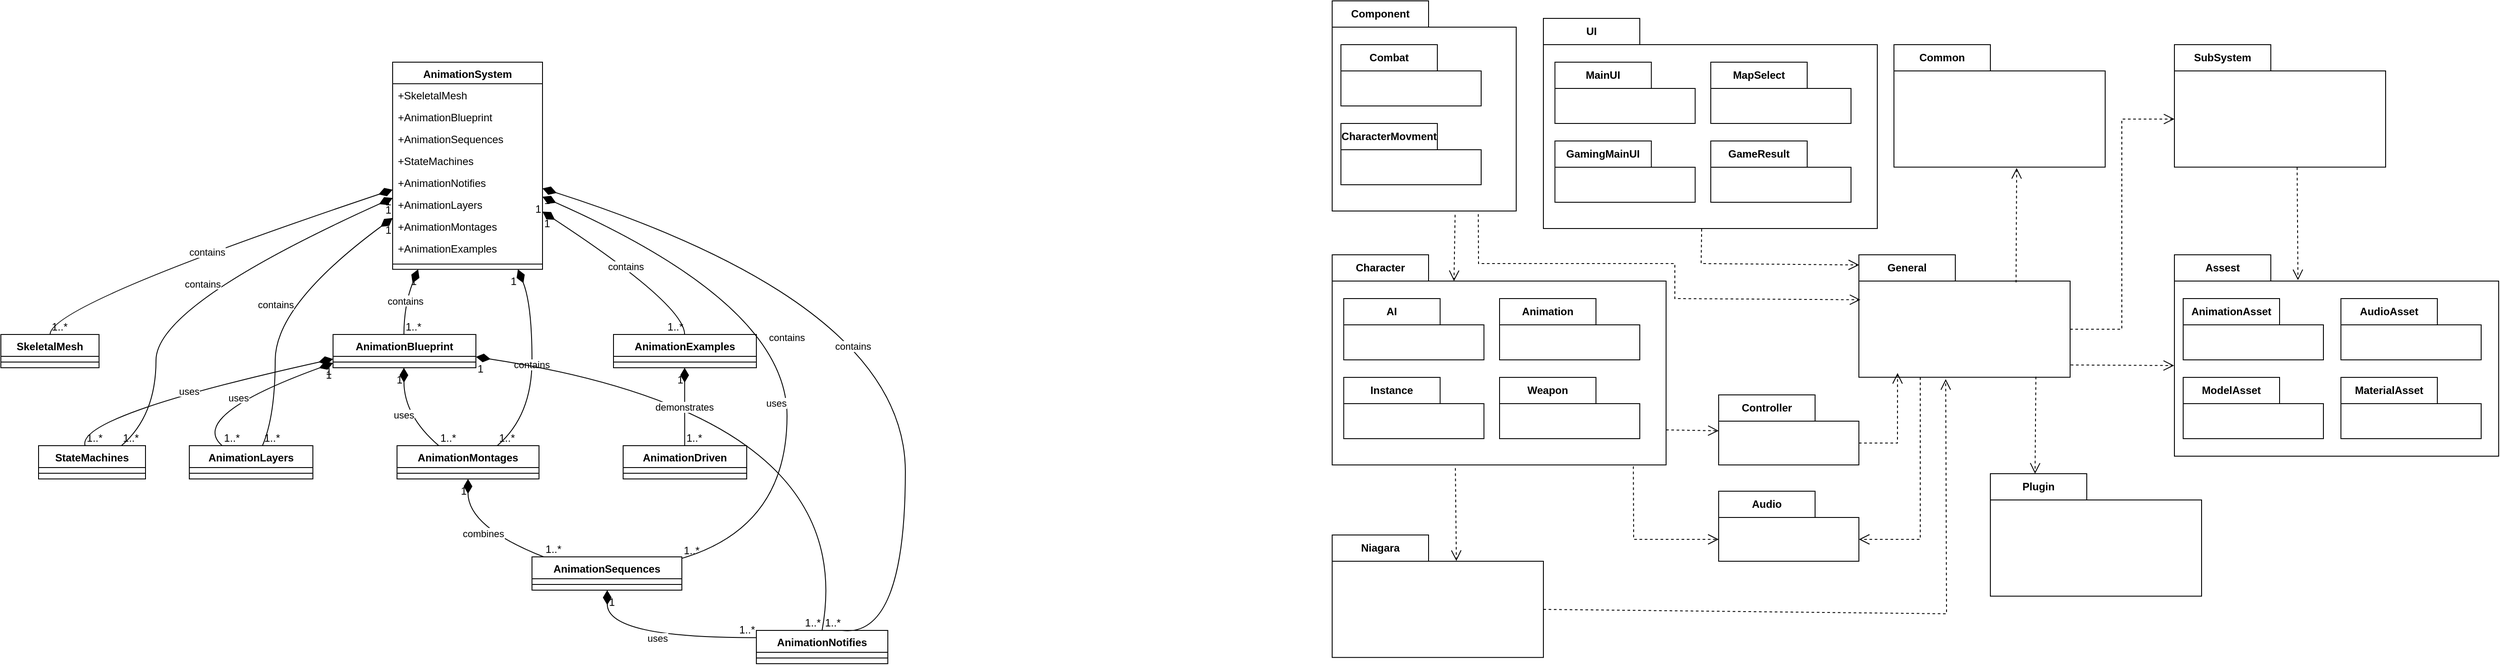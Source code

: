 <mxfile version="22.1.20" type="github">
  <diagram id="C5RBs43oDa-KdzZeNtuy" name="Page-1">
    <mxGraphModel dx="2391" dy="1103" grid="1" gridSize="10" guides="1" tooltips="1" connect="1" arrows="1" fold="1" page="1" pageScale="1" pageWidth="827" pageHeight="1169" math="0" shadow="0">
      <root>
        <mxCell id="WIyWlLk6GJQsqaUBKTNV-0" />
        <mxCell id="WIyWlLk6GJQsqaUBKTNV-1" parent="WIyWlLk6GJQsqaUBKTNV-0" />
        <mxCell id="pIJCKVKDnA2mxdf652Jw-0" value="AnimationSystem" style="swimlane;fontStyle=1;align=center;verticalAlign=top;childLayout=stackLayout;horizontal=1;startSize=24.632;horizontalStack=0;resizeParent=1;resizeParentMax=0;resizeLast=0;collapsible=0;marginBottom=0;" vertex="1" parent="WIyWlLk6GJQsqaUBKTNV-1">
          <mxGeometry x="567" y="520" width="171" height="236.632" as="geometry" />
        </mxCell>
        <mxCell id="pIJCKVKDnA2mxdf652Jw-1" value="+SkeletalMesh" style="text;strokeColor=none;fillColor=none;align=left;verticalAlign=top;spacingLeft=4;spacingRight=4;overflow=hidden;rotatable=0;points=[[0,0.5],[1,0.5]];portConstraint=eastwest;" vertex="1" parent="pIJCKVKDnA2mxdf652Jw-0">
          <mxGeometry y="24.632" width="171" height="25" as="geometry" />
        </mxCell>
        <mxCell id="pIJCKVKDnA2mxdf652Jw-2" value="+AnimationBlueprint" style="text;strokeColor=none;fillColor=none;align=left;verticalAlign=top;spacingLeft=4;spacingRight=4;overflow=hidden;rotatable=0;points=[[0,0.5],[1,0.5]];portConstraint=eastwest;" vertex="1" parent="pIJCKVKDnA2mxdf652Jw-0">
          <mxGeometry y="49.632" width="171" height="25" as="geometry" />
        </mxCell>
        <mxCell id="pIJCKVKDnA2mxdf652Jw-3" value="+AnimationSequences" style="text;strokeColor=none;fillColor=none;align=left;verticalAlign=top;spacingLeft=4;spacingRight=4;overflow=hidden;rotatable=0;points=[[0,0.5],[1,0.5]];portConstraint=eastwest;" vertex="1" parent="pIJCKVKDnA2mxdf652Jw-0">
          <mxGeometry y="74.632" width="171" height="25" as="geometry" />
        </mxCell>
        <mxCell id="pIJCKVKDnA2mxdf652Jw-4" value="+StateMachines" style="text;strokeColor=none;fillColor=none;align=left;verticalAlign=top;spacingLeft=4;spacingRight=4;overflow=hidden;rotatable=0;points=[[0,0.5],[1,0.5]];portConstraint=eastwest;" vertex="1" parent="pIJCKVKDnA2mxdf652Jw-0">
          <mxGeometry y="99.632" width="171" height="25" as="geometry" />
        </mxCell>
        <mxCell id="pIJCKVKDnA2mxdf652Jw-5" value="+AnimationNotifies" style="text;strokeColor=none;fillColor=none;align=left;verticalAlign=top;spacingLeft=4;spacingRight=4;overflow=hidden;rotatable=0;points=[[0,0.5],[1,0.5]];portConstraint=eastwest;" vertex="1" parent="pIJCKVKDnA2mxdf652Jw-0">
          <mxGeometry y="124.632" width="171" height="25" as="geometry" />
        </mxCell>
        <mxCell id="pIJCKVKDnA2mxdf652Jw-6" value="+AnimationLayers" style="text;strokeColor=none;fillColor=none;align=left;verticalAlign=top;spacingLeft=4;spacingRight=4;overflow=hidden;rotatable=0;points=[[0,0.5],[1,0.5]];portConstraint=eastwest;" vertex="1" parent="pIJCKVKDnA2mxdf652Jw-0">
          <mxGeometry y="149.632" width="171" height="25" as="geometry" />
        </mxCell>
        <mxCell id="pIJCKVKDnA2mxdf652Jw-7" value="+AnimationMontages" style="text;strokeColor=none;fillColor=none;align=left;verticalAlign=top;spacingLeft=4;spacingRight=4;overflow=hidden;rotatable=0;points=[[0,0.5],[1,0.5]];portConstraint=eastwest;" vertex="1" parent="pIJCKVKDnA2mxdf652Jw-0">
          <mxGeometry y="174.632" width="171" height="25" as="geometry" />
        </mxCell>
        <mxCell id="pIJCKVKDnA2mxdf652Jw-8" value="+AnimationExamples" style="text;strokeColor=none;fillColor=none;align=left;verticalAlign=top;spacingLeft=4;spacingRight=4;overflow=hidden;rotatable=0;points=[[0,0.5],[1,0.5]];portConstraint=eastwest;" vertex="1" parent="pIJCKVKDnA2mxdf652Jw-0">
          <mxGeometry y="199.632" width="171" height="25" as="geometry" />
        </mxCell>
        <mxCell id="pIJCKVKDnA2mxdf652Jw-9" style="line;strokeWidth=1;fillColor=none;align=left;verticalAlign=middle;spacingTop=-1;spacingLeft=3;spacingRight=3;rotatable=0;labelPosition=right;points=[];portConstraint=eastwest;strokeColor=inherit;" vertex="1" parent="pIJCKVKDnA2mxdf652Jw-0">
          <mxGeometry y="224.632" width="171" height="12" as="geometry" />
        </mxCell>
        <mxCell id="pIJCKVKDnA2mxdf652Jw-10" value="SkeletalMesh" style="swimlane;fontStyle=1;align=center;verticalAlign=top;childLayout=stackLayout;horizontal=1;startSize=25;horizontalStack=0;resizeParent=1;resizeParentMax=0;resizeLast=0;collapsible=0;marginBottom=0;" vertex="1" parent="WIyWlLk6GJQsqaUBKTNV-1">
          <mxGeometry x="120" y="831" width="112" height="38" as="geometry" />
        </mxCell>
        <mxCell id="pIJCKVKDnA2mxdf652Jw-11" style="line;strokeWidth=1;fillColor=none;align=left;verticalAlign=middle;spacingTop=-1;spacingLeft=3;spacingRight=3;rotatable=0;labelPosition=right;points=[];portConstraint=eastwest;strokeColor=inherit;" vertex="1" parent="pIJCKVKDnA2mxdf652Jw-10">
          <mxGeometry y="25" width="112" height="13" as="geometry" />
        </mxCell>
        <mxCell id="pIJCKVKDnA2mxdf652Jw-12" value="AnimationBlueprint" style="swimlane;fontStyle=1;align=center;verticalAlign=top;childLayout=stackLayout;horizontal=1;startSize=25;horizontalStack=0;resizeParent=1;resizeParentMax=0;resizeLast=0;collapsible=0;marginBottom=0;" vertex="1" parent="WIyWlLk6GJQsqaUBKTNV-1">
          <mxGeometry x="499" y="831" width="163" height="38" as="geometry" />
        </mxCell>
        <mxCell id="pIJCKVKDnA2mxdf652Jw-13" style="line;strokeWidth=1;fillColor=none;align=left;verticalAlign=middle;spacingTop=-1;spacingLeft=3;spacingRight=3;rotatable=0;labelPosition=right;points=[];portConstraint=eastwest;strokeColor=inherit;" vertex="1" parent="pIJCKVKDnA2mxdf652Jw-12">
          <mxGeometry y="25" width="163" height="13" as="geometry" />
        </mxCell>
        <mxCell id="pIJCKVKDnA2mxdf652Jw-14" value="AnimationSequences" style="swimlane;fontStyle=1;align=center;verticalAlign=top;childLayout=stackLayout;horizontal=1;startSize=25;horizontalStack=0;resizeParent=1;resizeParentMax=0;resizeLast=0;collapsible=0;marginBottom=0;" vertex="1" parent="WIyWlLk6GJQsqaUBKTNV-1">
          <mxGeometry x="726" y="1085" width="171" height="38" as="geometry" />
        </mxCell>
        <mxCell id="pIJCKVKDnA2mxdf652Jw-15" style="line;strokeWidth=1;fillColor=none;align=left;verticalAlign=middle;spacingTop=-1;spacingLeft=3;spacingRight=3;rotatable=0;labelPosition=right;points=[];portConstraint=eastwest;strokeColor=inherit;" vertex="1" parent="pIJCKVKDnA2mxdf652Jw-14">
          <mxGeometry y="25" width="171" height="13" as="geometry" />
        </mxCell>
        <mxCell id="pIJCKVKDnA2mxdf652Jw-16" value="StateMachines" style="swimlane;fontStyle=1;align=center;verticalAlign=top;childLayout=stackLayout;horizontal=1;startSize=25;horizontalStack=0;resizeParent=1;resizeParentMax=0;resizeLast=0;collapsible=0;marginBottom=0;" vertex="1" parent="WIyWlLk6GJQsqaUBKTNV-1">
          <mxGeometry x="163" y="958" width="122" height="38" as="geometry" />
        </mxCell>
        <mxCell id="pIJCKVKDnA2mxdf652Jw-17" style="line;strokeWidth=1;fillColor=none;align=left;verticalAlign=middle;spacingTop=-1;spacingLeft=3;spacingRight=3;rotatable=0;labelPosition=right;points=[];portConstraint=eastwest;strokeColor=inherit;" vertex="1" parent="pIJCKVKDnA2mxdf652Jw-16">
          <mxGeometry y="25" width="122" height="13" as="geometry" />
        </mxCell>
        <mxCell id="pIJCKVKDnA2mxdf652Jw-18" value="AnimationNotifies" style="swimlane;fontStyle=1;align=center;verticalAlign=top;childLayout=stackLayout;horizontal=1;startSize=25;horizontalStack=0;resizeParent=1;resizeParentMax=0;resizeLast=0;collapsible=0;marginBottom=0;" vertex="1" parent="WIyWlLk6GJQsqaUBKTNV-1">
          <mxGeometry x="982" y="1169" width="150" height="38" as="geometry" />
        </mxCell>
        <mxCell id="pIJCKVKDnA2mxdf652Jw-19" style="line;strokeWidth=1;fillColor=none;align=left;verticalAlign=middle;spacingTop=-1;spacingLeft=3;spacingRight=3;rotatable=0;labelPosition=right;points=[];portConstraint=eastwest;strokeColor=inherit;" vertex="1" parent="pIJCKVKDnA2mxdf652Jw-18">
          <mxGeometry y="25" width="150" height="13" as="geometry" />
        </mxCell>
        <mxCell id="pIJCKVKDnA2mxdf652Jw-20" value="AnimationLayers" style="swimlane;fontStyle=1;align=center;verticalAlign=top;childLayout=stackLayout;horizontal=1;startSize=25;horizontalStack=0;resizeParent=1;resizeParentMax=0;resizeLast=0;collapsible=0;marginBottom=0;" vertex="1" parent="WIyWlLk6GJQsqaUBKTNV-1">
          <mxGeometry x="335" y="958" width="141" height="38" as="geometry" />
        </mxCell>
        <mxCell id="pIJCKVKDnA2mxdf652Jw-21" style="line;strokeWidth=1;fillColor=none;align=left;verticalAlign=middle;spacingTop=-1;spacingLeft=3;spacingRight=3;rotatable=0;labelPosition=right;points=[];portConstraint=eastwest;strokeColor=inherit;" vertex="1" parent="pIJCKVKDnA2mxdf652Jw-20">
          <mxGeometry y="25" width="141" height="13" as="geometry" />
        </mxCell>
        <mxCell id="pIJCKVKDnA2mxdf652Jw-22" value="AnimationMontages" style="swimlane;fontStyle=1;align=center;verticalAlign=top;childLayout=stackLayout;horizontal=1;startSize=25;horizontalStack=0;resizeParent=1;resizeParentMax=0;resizeLast=0;collapsible=0;marginBottom=0;" vertex="1" parent="WIyWlLk6GJQsqaUBKTNV-1">
          <mxGeometry x="572" y="958" width="162" height="38" as="geometry" />
        </mxCell>
        <mxCell id="pIJCKVKDnA2mxdf652Jw-23" style="line;strokeWidth=1;fillColor=none;align=left;verticalAlign=middle;spacingTop=-1;spacingLeft=3;spacingRight=3;rotatable=0;labelPosition=right;points=[];portConstraint=eastwest;strokeColor=inherit;" vertex="1" parent="pIJCKVKDnA2mxdf652Jw-22">
          <mxGeometry y="25" width="162" height="13" as="geometry" />
        </mxCell>
        <mxCell id="pIJCKVKDnA2mxdf652Jw-24" value="AnimationExamples" style="swimlane;fontStyle=1;align=center;verticalAlign=top;childLayout=stackLayout;horizontal=1;startSize=25;horizontalStack=0;resizeParent=1;resizeParentMax=0;resizeLast=0;collapsible=0;marginBottom=0;" vertex="1" parent="WIyWlLk6GJQsqaUBKTNV-1">
          <mxGeometry x="819" y="831" width="163" height="38" as="geometry" />
        </mxCell>
        <mxCell id="pIJCKVKDnA2mxdf652Jw-25" style="line;strokeWidth=1;fillColor=none;align=left;verticalAlign=middle;spacingTop=-1;spacingLeft=3;spacingRight=3;rotatable=0;labelPosition=right;points=[];portConstraint=eastwest;strokeColor=inherit;" vertex="1" parent="pIJCKVKDnA2mxdf652Jw-24">
          <mxGeometry y="25" width="163" height="13" as="geometry" />
        </mxCell>
        <mxCell id="pIJCKVKDnA2mxdf652Jw-26" value="AnimationDriven" style="swimlane;fontStyle=1;align=center;verticalAlign=top;childLayout=stackLayout;horizontal=1;startSize=25;horizontalStack=0;resizeParent=1;resizeParentMax=0;resizeLast=0;collapsible=0;marginBottom=0;" vertex="1" parent="WIyWlLk6GJQsqaUBKTNV-1">
          <mxGeometry x="830" y="958" width="141" height="38" as="geometry" />
        </mxCell>
        <mxCell id="pIJCKVKDnA2mxdf652Jw-27" style="line;strokeWidth=1;fillColor=none;align=left;verticalAlign=middle;spacingTop=-1;spacingLeft=3;spacingRight=3;rotatable=0;labelPosition=right;points=[];portConstraint=eastwest;strokeColor=inherit;" vertex="1" parent="pIJCKVKDnA2mxdf652Jw-26">
          <mxGeometry y="25" width="141" height="13" as="geometry" />
        </mxCell>
        <mxCell id="pIJCKVKDnA2mxdf652Jw-28" value="contains" style="curved=1;startArrow=diamondThin;startSize=14;startFill=1;endArrow=none;exitX=0.002;exitY=0.615;entryX=0.501;entryY=0;rounded=0;" edge="1" parent="WIyWlLk6GJQsqaUBKTNV-1" source="pIJCKVKDnA2mxdf652Jw-0" target="pIJCKVKDnA2mxdf652Jw-10">
          <mxGeometry relative="1" as="geometry">
            <Array as="points">
              <mxPoint x="176" y="797" />
            </Array>
          </mxGeometry>
        </mxCell>
        <mxCell id="pIJCKVKDnA2mxdf652Jw-29" value="1" style="edgeLabel;resizable=0;labelBackgroundColor=none;fontSize=12;align=right;verticalAlign=top;" vertex="1" parent="pIJCKVKDnA2mxdf652Jw-28">
          <mxGeometry x="-1" relative="1" as="geometry" />
        </mxCell>
        <mxCell id="pIJCKVKDnA2mxdf652Jw-30" value="1..*" style="edgeLabel;resizable=0;labelBackgroundColor=none;fontSize=12;align=left;verticalAlign=bottom;" vertex="1" parent="pIJCKVKDnA2mxdf652Jw-28">
          <mxGeometry x="1" relative="1" as="geometry" />
        </mxCell>
        <mxCell id="pIJCKVKDnA2mxdf652Jw-31" value="contains" style="curved=1;startArrow=diamondThin;startSize=14;startFill=1;endArrow=none;exitX=0.17;exitY=1;entryX=0.496;entryY=0;rounded=0;" edge="1" parent="WIyWlLk6GJQsqaUBKTNV-1" source="pIJCKVKDnA2mxdf652Jw-0" target="pIJCKVKDnA2mxdf652Jw-12">
          <mxGeometry relative="1" as="geometry">
            <Array as="points">
              <mxPoint x="580" y="797" />
            </Array>
          </mxGeometry>
        </mxCell>
        <mxCell id="pIJCKVKDnA2mxdf652Jw-32" value="1" style="edgeLabel;resizable=0;labelBackgroundColor=none;fontSize=12;align=right;verticalAlign=top;" vertex="1" parent="pIJCKVKDnA2mxdf652Jw-31">
          <mxGeometry x="-1" relative="1" as="geometry" />
        </mxCell>
        <mxCell id="pIJCKVKDnA2mxdf652Jw-33" value="1..*" style="edgeLabel;resizable=0;labelBackgroundColor=none;fontSize=12;align=left;verticalAlign=bottom;" vertex="1" parent="pIJCKVKDnA2mxdf652Jw-31">
          <mxGeometry x="1" relative="1" as="geometry" />
        </mxCell>
        <mxCell id="pIJCKVKDnA2mxdf652Jw-34" value="contains" style="curved=1;startArrow=diamondThin;startSize=14;startFill=1;endArrow=none;exitX=1.004;exitY=0.651;entryX=1.004;entryY=0.041;rounded=0;" edge="1" parent="WIyWlLk6GJQsqaUBKTNV-1" source="pIJCKVKDnA2mxdf652Jw-0" target="pIJCKVKDnA2mxdf652Jw-14">
          <mxGeometry relative="1" as="geometry">
            <Array as="points">
              <mxPoint x="1017" y="797" />
              <mxPoint x="1017" y="1051" />
            </Array>
          </mxGeometry>
        </mxCell>
        <mxCell id="pIJCKVKDnA2mxdf652Jw-35" value="1" style="edgeLabel;resizable=0;labelBackgroundColor=none;fontSize=12;align=right;verticalAlign=top;" vertex="1" parent="pIJCKVKDnA2mxdf652Jw-34">
          <mxGeometry x="-1" relative="1" as="geometry" />
        </mxCell>
        <mxCell id="pIJCKVKDnA2mxdf652Jw-36" value="1..*" style="edgeLabel;resizable=0;labelBackgroundColor=none;fontSize=12;align=left;verticalAlign=bottom;" vertex="1" parent="pIJCKVKDnA2mxdf652Jw-34">
          <mxGeometry x="1" relative="1" as="geometry" />
        </mxCell>
        <mxCell id="pIJCKVKDnA2mxdf652Jw-37" value="contains" style="curved=1;startArrow=diamondThin;startSize=14;startFill=1;endArrow=none;exitX=0.002;exitY=0.655;entryX=0.775;entryY=0;rounded=0;" edge="1" parent="WIyWlLk6GJQsqaUBKTNV-1" source="pIJCKVKDnA2mxdf652Jw-0" target="pIJCKVKDnA2mxdf652Jw-16">
          <mxGeometry relative="1" as="geometry">
            <Array as="points">
              <mxPoint x="297" y="797" />
              <mxPoint x="297" y="924" />
            </Array>
          </mxGeometry>
        </mxCell>
        <mxCell id="pIJCKVKDnA2mxdf652Jw-38" value="1" style="edgeLabel;resizable=0;labelBackgroundColor=none;fontSize=12;align=right;verticalAlign=top;" vertex="1" parent="pIJCKVKDnA2mxdf652Jw-37">
          <mxGeometry x="-1" relative="1" as="geometry" />
        </mxCell>
        <mxCell id="pIJCKVKDnA2mxdf652Jw-39" value="1..*" style="edgeLabel;resizable=0;labelBackgroundColor=none;fontSize=12;align=left;verticalAlign=bottom;" vertex="1" parent="pIJCKVKDnA2mxdf652Jw-37">
          <mxGeometry x="1" relative="1" as="geometry" />
        </mxCell>
        <mxCell id="pIJCKVKDnA2mxdf652Jw-40" value="contains" style="curved=1;startArrow=diamondThin;startSize=14;startFill=1;endArrow=none;exitX=1.004;exitY=0.61;entryX=0.652;entryY=0;rounded=0;" edge="1" parent="WIyWlLk6GJQsqaUBKTNV-1" source="pIJCKVKDnA2mxdf652Jw-0" target="pIJCKVKDnA2mxdf652Jw-18">
          <mxGeometry x="-0.117" y="-63" relative="1" as="geometry">
            <Array as="points">
              <mxPoint x="1152" y="797" />
              <mxPoint x="1152" y="1178" />
            </Array>
            <mxPoint as="offset" />
          </mxGeometry>
        </mxCell>
        <mxCell id="pIJCKVKDnA2mxdf652Jw-41" value="1" style="edgeLabel;resizable=0;labelBackgroundColor=none;fontSize=12;align=left;verticalAlign=top;" vertex="1" parent="pIJCKVKDnA2mxdf652Jw-40">
          <mxGeometry x="-1" relative="1" as="geometry" />
        </mxCell>
        <mxCell id="pIJCKVKDnA2mxdf652Jw-42" value="1..*" style="edgeLabel;resizable=0;labelBackgroundColor=none;fontSize=12;align=right;verticalAlign=bottom;" vertex="1" parent="pIJCKVKDnA2mxdf652Jw-40">
          <mxGeometry x="1" relative="1" as="geometry" />
        </mxCell>
        <mxCell id="pIJCKVKDnA2mxdf652Jw-43" value="contains" style="curved=1;startArrow=diamondThin;startSize=14;startFill=1;endArrow=none;exitX=0.002;exitY=0.751;entryX=0.592;entryY=0;rounded=0;" edge="1" parent="WIyWlLk6GJQsqaUBKTNV-1" source="pIJCKVKDnA2mxdf652Jw-0" target="pIJCKVKDnA2mxdf652Jw-20">
          <mxGeometry relative="1" as="geometry">
            <Array as="points">
              <mxPoint x="433" y="797" />
              <mxPoint x="433" y="924" />
            </Array>
          </mxGeometry>
        </mxCell>
        <mxCell id="pIJCKVKDnA2mxdf652Jw-44" value="1" style="edgeLabel;resizable=0;labelBackgroundColor=none;fontSize=12;align=right;verticalAlign=top;" vertex="1" parent="pIJCKVKDnA2mxdf652Jw-43">
          <mxGeometry x="-1" relative="1" as="geometry" />
        </mxCell>
        <mxCell id="pIJCKVKDnA2mxdf652Jw-45" value="1..*" style="edgeLabel;resizable=0;labelBackgroundColor=none;fontSize=12;align=left;verticalAlign=bottom;" vertex="1" parent="pIJCKVKDnA2mxdf652Jw-43">
          <mxGeometry x="1" relative="1" as="geometry" />
        </mxCell>
        <mxCell id="pIJCKVKDnA2mxdf652Jw-46" value="contains" style="curved=1;startArrow=diamondThin;startSize=14;startFill=1;endArrow=none;exitX=0.836;exitY=1;entryX=0.706;entryY=0;rounded=0;" edge="1" parent="WIyWlLk6GJQsqaUBKTNV-1" source="pIJCKVKDnA2mxdf652Jw-0" target="pIJCKVKDnA2mxdf652Jw-22">
          <mxGeometry relative="1" as="geometry">
            <Array as="points">
              <mxPoint x="726" y="797" />
              <mxPoint x="726" y="924" />
            </Array>
          </mxGeometry>
        </mxCell>
        <mxCell id="pIJCKVKDnA2mxdf652Jw-47" value="1" style="edgeLabel;resizable=0;labelBackgroundColor=none;fontSize=12;align=right;verticalAlign=top;" vertex="1" parent="pIJCKVKDnA2mxdf652Jw-46">
          <mxGeometry x="-1" relative="1" as="geometry" />
        </mxCell>
        <mxCell id="pIJCKVKDnA2mxdf652Jw-48" value="1..*" style="edgeLabel;resizable=0;labelBackgroundColor=none;fontSize=12;align=left;verticalAlign=bottom;" vertex="1" parent="pIJCKVKDnA2mxdf652Jw-46">
          <mxGeometry x="1" relative="1" as="geometry" />
        </mxCell>
        <mxCell id="pIJCKVKDnA2mxdf652Jw-49" value="contains" style="curved=1;startArrow=diamondThin;startSize=14;startFill=1;endArrow=none;exitX=1.004;exitY=0.723;entryX=0.498;entryY=0;rounded=0;" edge="1" parent="WIyWlLk6GJQsqaUBKTNV-1" source="pIJCKVKDnA2mxdf652Jw-0" target="pIJCKVKDnA2mxdf652Jw-24">
          <mxGeometry relative="1" as="geometry">
            <Array as="points">
              <mxPoint x="900" y="797" />
            </Array>
          </mxGeometry>
        </mxCell>
        <mxCell id="pIJCKVKDnA2mxdf652Jw-50" value="1" style="edgeLabel;resizable=0;labelBackgroundColor=none;fontSize=12;align=left;verticalAlign=top;" vertex="1" parent="pIJCKVKDnA2mxdf652Jw-49">
          <mxGeometry x="-1" relative="1" as="geometry" />
        </mxCell>
        <mxCell id="pIJCKVKDnA2mxdf652Jw-51" value="1..*" style="edgeLabel;resizable=0;labelBackgroundColor=none;fontSize=12;align=right;verticalAlign=bottom;" vertex="1" parent="pIJCKVKDnA2mxdf652Jw-49">
          <mxGeometry x="1" relative="1" as="geometry" />
        </mxCell>
        <mxCell id="pIJCKVKDnA2mxdf652Jw-52" value="uses" style="curved=1;startArrow=diamondThin;startSize=14;startFill=1;endArrow=none;exitX=-0.003;exitY=0.738;entryX=0.435;entryY=0;rounded=0;" edge="1" parent="WIyWlLk6GJQsqaUBKTNV-1" source="pIJCKVKDnA2mxdf652Jw-12" target="pIJCKVKDnA2mxdf652Jw-16">
          <mxGeometry relative="1" as="geometry">
            <Array as="points">
              <mxPoint x="206" y="924" />
            </Array>
          </mxGeometry>
        </mxCell>
        <mxCell id="pIJCKVKDnA2mxdf652Jw-53" value="1" style="edgeLabel;resizable=0;labelBackgroundColor=none;fontSize=12;align=right;verticalAlign=top;" vertex="1" parent="pIJCKVKDnA2mxdf652Jw-52">
          <mxGeometry x="-1" relative="1" as="geometry" />
        </mxCell>
        <mxCell id="pIJCKVKDnA2mxdf652Jw-54" value="1..*" style="edgeLabel;resizable=0;labelBackgroundColor=none;fontSize=12;align=left;verticalAlign=bottom;" vertex="1" parent="pIJCKVKDnA2mxdf652Jw-52">
          <mxGeometry x="1" relative="1" as="geometry" />
        </mxCell>
        <mxCell id="pIJCKVKDnA2mxdf652Jw-55" value="uses" style="curved=1;startArrow=diamondThin;startSize=14;startFill=1;endArrow=none;exitX=-0.003;exitY=0.86;entryX=0.266;entryY=0;rounded=0;" edge="1" parent="WIyWlLk6GJQsqaUBKTNV-1" source="pIJCKVKDnA2mxdf652Jw-12" target="pIJCKVKDnA2mxdf652Jw-20">
          <mxGeometry relative="1" as="geometry">
            <Array as="points">
              <mxPoint x="333" y="924" />
            </Array>
          </mxGeometry>
        </mxCell>
        <mxCell id="pIJCKVKDnA2mxdf652Jw-56" value="1" style="edgeLabel;resizable=0;labelBackgroundColor=none;fontSize=12;align=right;verticalAlign=top;" vertex="1" parent="pIJCKVKDnA2mxdf652Jw-55">
          <mxGeometry x="-1" relative="1" as="geometry" />
        </mxCell>
        <mxCell id="pIJCKVKDnA2mxdf652Jw-57" value="1..*" style="edgeLabel;resizable=0;labelBackgroundColor=none;fontSize=12;align=left;verticalAlign=bottom;" vertex="1" parent="pIJCKVKDnA2mxdf652Jw-55">
          <mxGeometry x="1" relative="1" as="geometry" />
        </mxCell>
        <mxCell id="pIJCKVKDnA2mxdf652Jw-58" value="uses" style="curved=1;startArrow=diamondThin;startSize=14;startFill=1;endArrow=none;exitX=0.496;exitY=1;entryX=0.294;entryY=0;rounded=0;" edge="1" parent="WIyWlLk6GJQsqaUBKTNV-1" source="pIJCKVKDnA2mxdf652Jw-12" target="pIJCKVKDnA2mxdf652Jw-22">
          <mxGeometry relative="1" as="geometry">
            <Array as="points">
              <mxPoint x="580" y="924" />
            </Array>
          </mxGeometry>
        </mxCell>
        <mxCell id="pIJCKVKDnA2mxdf652Jw-59" value="1" style="edgeLabel;resizable=0;labelBackgroundColor=none;fontSize=12;align=right;verticalAlign=top;" vertex="1" parent="pIJCKVKDnA2mxdf652Jw-58">
          <mxGeometry x="-1" relative="1" as="geometry" />
        </mxCell>
        <mxCell id="pIJCKVKDnA2mxdf652Jw-60" value="1..*" style="edgeLabel;resizable=0;labelBackgroundColor=none;fontSize=12;align=left;verticalAlign=bottom;" vertex="1" parent="pIJCKVKDnA2mxdf652Jw-58">
          <mxGeometry x="1" relative="1" as="geometry" />
        </mxCell>
        <mxCell id="pIJCKVKDnA2mxdf652Jw-61" value="uses" style="curved=1;startArrow=diamondThin;startSize=14;startFill=1;endArrow=none;exitX=0.994;exitY=0.67;entryX=0.5;entryY=0;rounded=0;" edge="1" parent="WIyWlLk6GJQsqaUBKTNV-1" source="pIJCKVKDnA2mxdf652Jw-12" target="pIJCKVKDnA2mxdf652Jw-18">
          <mxGeometry relative="1" as="geometry">
            <Array as="points">
              <mxPoint x="1102" y="924" />
            </Array>
          </mxGeometry>
        </mxCell>
        <mxCell id="pIJCKVKDnA2mxdf652Jw-62" value="1" style="edgeLabel;resizable=0;labelBackgroundColor=none;fontSize=12;align=left;verticalAlign=top;" vertex="1" parent="pIJCKVKDnA2mxdf652Jw-61">
          <mxGeometry x="-1" relative="1" as="geometry" />
        </mxCell>
        <mxCell id="pIJCKVKDnA2mxdf652Jw-63" value="1..*" style="edgeLabel;resizable=0;labelBackgroundColor=none;fontSize=12;align=right;verticalAlign=bottom;" vertex="1" parent="pIJCKVKDnA2mxdf652Jw-61">
          <mxGeometry x="1" relative="1" as="geometry" />
        </mxCell>
        <mxCell id="pIJCKVKDnA2mxdf652Jw-64" value="uses" style="curved=1;startArrow=diamondThin;startSize=14;startFill=1;endArrow=none;exitX=0.502;exitY=1;entryX=-0.0;entryY=0.217;rounded=0;" edge="1" parent="WIyWlLk6GJQsqaUBKTNV-1" source="pIJCKVKDnA2mxdf652Jw-14" target="pIJCKVKDnA2mxdf652Jw-18">
          <mxGeometry relative="1" as="geometry">
            <Array as="points">
              <mxPoint x="812" y="1178" />
            </Array>
          </mxGeometry>
        </mxCell>
        <mxCell id="pIJCKVKDnA2mxdf652Jw-65" value="1" style="edgeLabel;resizable=0;labelBackgroundColor=none;fontSize=12;align=left;verticalAlign=top;" vertex="1" parent="pIJCKVKDnA2mxdf652Jw-64">
          <mxGeometry x="-1" relative="1" as="geometry" />
        </mxCell>
        <mxCell id="pIJCKVKDnA2mxdf652Jw-66" value="1..*" style="edgeLabel;resizable=0;labelBackgroundColor=none;fontSize=12;align=right;verticalAlign=bottom;" vertex="1" parent="pIJCKVKDnA2mxdf652Jw-64">
          <mxGeometry x="1" relative="1" as="geometry" />
        </mxCell>
        <mxCell id="pIJCKVKDnA2mxdf652Jw-67" value="combines" style="curved=1;startArrow=diamondThin;startSize=14;startFill=1;endArrow=none;exitX=0.5;exitY=1;entryX=0.078;entryY=0;rounded=0;" edge="1" parent="WIyWlLk6GJQsqaUBKTNV-1" source="pIJCKVKDnA2mxdf652Jw-22" target="pIJCKVKDnA2mxdf652Jw-14">
          <mxGeometry relative="1" as="geometry">
            <Array as="points">
              <mxPoint x="653" y="1051" />
            </Array>
          </mxGeometry>
        </mxCell>
        <mxCell id="pIJCKVKDnA2mxdf652Jw-68" value="1" style="edgeLabel;resizable=0;labelBackgroundColor=none;fontSize=12;align=right;verticalAlign=top;" vertex="1" parent="pIJCKVKDnA2mxdf652Jw-67">
          <mxGeometry x="-1" relative="1" as="geometry" />
        </mxCell>
        <mxCell id="pIJCKVKDnA2mxdf652Jw-69" value="1..*" style="edgeLabel;resizable=0;labelBackgroundColor=none;fontSize=12;align=left;verticalAlign=bottom;" vertex="1" parent="pIJCKVKDnA2mxdf652Jw-67">
          <mxGeometry x="1" relative="1" as="geometry" />
        </mxCell>
        <mxCell id="pIJCKVKDnA2mxdf652Jw-70" value="demonstrates" style="curved=1;startArrow=diamondThin;startSize=14;startFill=1;endArrow=none;exitX=0.498;exitY=1;entryX=0.498;entryY=0;rounded=0;" edge="1" parent="WIyWlLk6GJQsqaUBKTNV-1" source="pIJCKVKDnA2mxdf652Jw-24" target="pIJCKVKDnA2mxdf652Jw-26">
          <mxGeometry relative="1" as="geometry">
            <Array as="points" />
          </mxGeometry>
        </mxCell>
        <mxCell id="pIJCKVKDnA2mxdf652Jw-71" value="1" style="edgeLabel;resizable=0;labelBackgroundColor=none;fontSize=12;align=right;verticalAlign=top;" vertex="1" parent="pIJCKVKDnA2mxdf652Jw-70">
          <mxGeometry x="-1" relative="1" as="geometry" />
        </mxCell>
        <mxCell id="pIJCKVKDnA2mxdf652Jw-72" value="1..*" style="edgeLabel;resizable=0;labelBackgroundColor=none;fontSize=12;align=left;verticalAlign=bottom;" vertex="1" parent="pIJCKVKDnA2mxdf652Jw-70">
          <mxGeometry x="1" relative="1" as="geometry" />
        </mxCell>
        <mxCell id="pIJCKVKDnA2mxdf652Jw-154" style="rounded=0;html=1;dashed=1;labelBackgroundColor=none;startFill=0;endArrow=open;endFill=0;endSize=10;fontFamily=Verdana;fontSize=10;exitX=0.369;exitY=1.015;exitDx=0;exitDy=0;exitPerimeter=0;entryX=0.588;entryY=0.212;entryDx=0;entryDy=0;entryPerimeter=0;" edge="1" parent="WIyWlLk6GJQsqaUBKTNV-1" source="pIJCKVKDnA2mxdf652Jw-155" target="pIJCKVKDnA2mxdf652Jw-160">
          <mxGeometry relative="1" as="geometry">
            <mxPoint x="2010" y="539" as="sourcePoint" />
            <mxPoint x="2360" y="584" as="targetPoint" />
          </mxGeometry>
        </mxCell>
        <mxCell id="pIJCKVKDnA2mxdf652Jw-155" value="Character" style="shape=folder;fontStyle=1;tabWidth=110;tabHeight=30;tabPosition=left;html=1;boundedLbl=1;labelInHeader=1;container=1;collapsible=0;recursiveResize=0;whiteSpace=wrap;" vertex="1" parent="WIyWlLk6GJQsqaUBKTNV-1">
          <mxGeometry x="1639" y="740" width="381" height="240" as="geometry" />
        </mxCell>
        <mxCell id="pIJCKVKDnA2mxdf652Jw-156" value="AI" style="shape=folder;fontStyle=1;tabWidth=110;tabHeight=30;tabPosition=left;html=1;boundedLbl=1;labelInHeader=1;container=1;collapsible=0;recursiveResize=0;whiteSpace=wrap;" vertex="1" parent="pIJCKVKDnA2mxdf652Jw-155">
          <mxGeometry x="13.19" y="50" width="160" height="70" as="geometry" />
        </mxCell>
        <mxCell id="pIJCKVKDnA2mxdf652Jw-157" value="Animation" style="shape=folder;fontStyle=1;tabWidth=110;tabHeight=30;tabPosition=left;html=1;boundedLbl=1;labelInHeader=1;container=1;collapsible=0;recursiveResize=0;whiteSpace=wrap;" vertex="1" parent="pIJCKVKDnA2mxdf652Jw-155">
          <mxGeometry x="191" y="50" width="160" height="70" as="geometry" />
        </mxCell>
        <mxCell id="pIJCKVKDnA2mxdf652Jw-158" value="Instance" style="shape=folder;fontStyle=1;tabWidth=110;tabHeight=30;tabPosition=left;html=1;boundedLbl=1;labelInHeader=1;container=1;collapsible=0;recursiveResize=0;whiteSpace=wrap;" vertex="1" parent="pIJCKVKDnA2mxdf652Jw-155">
          <mxGeometry x="13.19" y="140" width="160" height="70" as="geometry" />
        </mxCell>
        <mxCell id="pIJCKVKDnA2mxdf652Jw-159" value="Weapon" style="shape=folder;fontStyle=1;tabWidth=110;tabHeight=30;tabPosition=left;html=1;boundedLbl=1;labelInHeader=1;container=1;collapsible=0;recursiveResize=0;whiteSpace=wrap;" vertex="1" parent="pIJCKVKDnA2mxdf652Jw-155">
          <mxGeometry x="191" y="140" width="160" height="70" as="geometry" />
        </mxCell>
        <mxCell id="pIJCKVKDnA2mxdf652Jw-160" value="Niagara" style="shape=folder;fontStyle=1;tabWidth=110;tabHeight=30;tabPosition=left;html=1;boundedLbl=1;labelInHeader=1;container=1;collapsible=0;recursiveResize=0;whiteSpace=wrap;" vertex="1" parent="WIyWlLk6GJQsqaUBKTNV-1">
          <mxGeometry x="1639" y="1060" width="241" height="139.93" as="geometry" />
        </mxCell>
        <mxCell id="pIJCKVKDnA2mxdf652Jw-161" value="General" style="shape=folder;fontStyle=1;tabWidth=110;tabHeight=30;tabPosition=left;html=1;boundedLbl=1;labelInHeader=1;container=1;collapsible=0;recursiveResize=0;whiteSpace=wrap;" vertex="1" parent="WIyWlLk6GJQsqaUBKTNV-1">
          <mxGeometry x="2240" y="740" width="241" height="139.93" as="geometry" />
        </mxCell>
        <mxCell id="pIJCKVKDnA2mxdf652Jw-162" style="rounded=0;html=1;dashed=1;labelBackgroundColor=none;startFill=0;endArrow=open;endFill=0;endSize=10;fontFamily=Verdana;fontSize=10;exitX=0;exitY=0;exitDx=241;exitDy=84.965;exitPerimeter=0;entryX=0.411;entryY=1.015;entryDx=0;entryDy=0;entryPerimeter=0;" edge="1" parent="WIyWlLk6GJQsqaUBKTNV-1" source="pIJCKVKDnA2mxdf652Jw-160" target="pIJCKVKDnA2mxdf652Jw-161">
          <mxGeometry relative="1" as="geometry">
            <mxPoint x="1790" y="994" as="sourcePoint" />
            <mxPoint x="1791" y="1100" as="targetPoint" />
            <Array as="points">
              <mxPoint x="2340" y="1150" />
            </Array>
          </mxGeometry>
        </mxCell>
        <mxCell id="pIJCKVKDnA2mxdf652Jw-163" value="Plugin" style="shape=folder;fontStyle=1;tabWidth=110;tabHeight=30;tabPosition=left;html=1;boundedLbl=1;labelInHeader=1;container=1;collapsible=0;recursiveResize=0;whiteSpace=wrap;" vertex="1" parent="WIyWlLk6GJQsqaUBKTNV-1">
          <mxGeometry x="2390" y="990" width="241" height="139.93" as="geometry" />
        </mxCell>
        <mxCell id="pIJCKVKDnA2mxdf652Jw-164" style="rounded=0;html=1;dashed=1;labelBackgroundColor=none;startFill=0;endArrow=open;endFill=0;endSize=10;fontFamily=Verdana;fontSize=10;exitX=0.838;exitY=0.995;exitDx=0;exitDy=0;exitPerimeter=0;" edge="1" parent="WIyWlLk6GJQsqaUBKTNV-1" source="pIJCKVKDnA2mxdf652Jw-161">
          <mxGeometry relative="1" as="geometry">
            <mxPoint x="2259" y="880" as="sourcePoint" />
            <mxPoint x="2441" y="990" as="targetPoint" />
          </mxGeometry>
        </mxCell>
        <mxCell id="pIJCKVKDnA2mxdf652Jw-165" value="Common" style="shape=folder;fontStyle=1;tabWidth=110;tabHeight=30;tabPosition=left;html=1;boundedLbl=1;labelInHeader=1;container=1;collapsible=0;recursiveResize=0;whiteSpace=wrap;" vertex="1" parent="WIyWlLk6GJQsqaUBKTNV-1">
          <mxGeometry x="2280" y="500" width="241" height="139.93" as="geometry" />
        </mxCell>
        <mxCell id="pIJCKVKDnA2mxdf652Jw-166" style="rounded=0;html=1;dashed=1;labelBackgroundColor=none;startFill=0;endArrow=open;endFill=0;endSize=10;fontFamily=Verdana;fontSize=10;entryX=0.581;entryY=1.007;entryDx=0;entryDy=0;entryPerimeter=0;exitX=0.744;exitY=0.226;exitDx=0;exitDy=0;exitPerimeter=0;" edge="1" parent="WIyWlLk6GJQsqaUBKTNV-1" source="pIJCKVKDnA2mxdf652Jw-161" target="pIJCKVKDnA2mxdf652Jw-165">
          <mxGeometry relative="1" as="geometry">
            <mxPoint x="2380" y="771" as="sourcePoint" />
            <mxPoint x="2269" y="991" as="targetPoint" />
          </mxGeometry>
        </mxCell>
        <mxCell id="pIJCKVKDnA2mxdf652Jw-167" value="UI" style="shape=folder;fontStyle=1;tabWidth=110;tabHeight=30;tabPosition=left;html=1;boundedLbl=1;labelInHeader=1;container=1;collapsible=0;recursiveResize=0;whiteSpace=wrap;" vertex="1" parent="WIyWlLk6GJQsqaUBKTNV-1">
          <mxGeometry x="1880" y="470" width="381" height="240" as="geometry" />
        </mxCell>
        <mxCell id="pIJCKVKDnA2mxdf652Jw-168" value="MainUI" style="shape=folder;fontStyle=1;tabWidth=110;tabHeight=30;tabPosition=left;html=1;boundedLbl=1;labelInHeader=1;container=1;collapsible=0;recursiveResize=0;whiteSpace=wrap;" vertex="1" parent="pIJCKVKDnA2mxdf652Jw-167">
          <mxGeometry x="13.19" y="50" width="160" height="70" as="geometry" />
        </mxCell>
        <mxCell id="pIJCKVKDnA2mxdf652Jw-169" value="MapSelect" style="shape=folder;fontStyle=1;tabWidth=110;tabHeight=30;tabPosition=left;html=1;boundedLbl=1;labelInHeader=1;container=1;collapsible=0;recursiveResize=0;whiteSpace=wrap;" vertex="1" parent="pIJCKVKDnA2mxdf652Jw-167">
          <mxGeometry x="191" y="50" width="160" height="70" as="geometry" />
        </mxCell>
        <mxCell id="pIJCKVKDnA2mxdf652Jw-170" value="GamingMainUI" style="shape=folder;fontStyle=1;tabWidth=110;tabHeight=30;tabPosition=left;html=1;boundedLbl=1;labelInHeader=1;container=1;collapsible=0;recursiveResize=0;whiteSpace=wrap;" vertex="1" parent="pIJCKVKDnA2mxdf652Jw-167">
          <mxGeometry x="13.19" y="140" width="160" height="70" as="geometry" />
        </mxCell>
        <mxCell id="pIJCKVKDnA2mxdf652Jw-171" value="GameResult" style="shape=folder;fontStyle=1;tabWidth=110;tabHeight=30;tabPosition=left;html=1;boundedLbl=1;labelInHeader=1;container=1;collapsible=0;recursiveResize=0;whiteSpace=wrap;" vertex="1" parent="pIJCKVKDnA2mxdf652Jw-167">
          <mxGeometry x="191" y="140" width="160" height="70" as="geometry" />
        </mxCell>
        <mxCell id="pIJCKVKDnA2mxdf652Jw-172" style="rounded=0;html=1;dashed=1;labelBackgroundColor=none;startFill=0;endArrow=open;endFill=0;endSize=10;fontFamily=Verdana;fontSize=10;entryX=0.001;entryY=0.083;entryDx=0;entryDy=0;entryPerimeter=0;exitX=0.474;exitY=1.002;exitDx=0;exitDy=0;exitPerimeter=0;" edge="1" parent="WIyWlLk6GJQsqaUBKTNV-1" source="pIJCKVKDnA2mxdf652Jw-167" target="pIJCKVKDnA2mxdf652Jw-161">
          <mxGeometry relative="1" as="geometry">
            <mxPoint x="2390" y="781" as="sourcePoint" />
            <mxPoint x="2390" y="651" as="targetPoint" />
            <Array as="points">
              <mxPoint x="2060" y="750" />
            </Array>
          </mxGeometry>
        </mxCell>
        <mxCell id="pIJCKVKDnA2mxdf652Jw-173" style="rounded=0;html=1;dashed=1;labelBackgroundColor=none;startFill=0;endArrow=open;endFill=0;endSize=10;fontFamily=Verdana;fontSize=10;exitX=0;exitY=0;exitDx=241;exitDy=84.965;exitPerimeter=0;entryX=0;entryY=0;entryDx=0;entryDy=84.965;entryPerimeter=0;" edge="1" parent="WIyWlLk6GJQsqaUBKTNV-1" source="pIJCKVKDnA2mxdf652Jw-161" target="pIJCKVKDnA2mxdf652Jw-174">
          <mxGeometry relative="1" as="geometry">
            <mxPoint x="2670" y="750" as="sourcePoint" />
            <mxPoint x="2550" y="830" as="targetPoint" />
            <Array as="points">
              <mxPoint x="2540" y="825" />
              <mxPoint x="2540" y="585" />
            </Array>
          </mxGeometry>
        </mxCell>
        <mxCell id="pIJCKVKDnA2mxdf652Jw-174" value="SubSystem" style="shape=folder;fontStyle=1;tabWidth=110;tabHeight=30;tabPosition=left;html=1;boundedLbl=1;labelInHeader=1;container=1;collapsible=0;recursiveResize=0;whiteSpace=wrap;" vertex="1" parent="WIyWlLk6GJQsqaUBKTNV-1">
          <mxGeometry x="2600" y="500" width="241" height="139.93" as="geometry" />
        </mxCell>
        <mxCell id="pIJCKVKDnA2mxdf652Jw-175" value="Assest" style="shape=folder;fontStyle=1;tabWidth=110;tabHeight=30;tabPosition=left;html=1;boundedLbl=1;labelInHeader=1;container=1;collapsible=0;recursiveResize=0;whiteSpace=wrap;" vertex="1" parent="WIyWlLk6GJQsqaUBKTNV-1">
          <mxGeometry x="2600" y="740" width="370" height="230" as="geometry" />
        </mxCell>
        <mxCell id="pIJCKVKDnA2mxdf652Jw-176" value="AnimationAsset" style="shape=folder;fontStyle=1;tabWidth=110;tabHeight=30;tabPosition=left;html=1;boundedLbl=1;labelInHeader=1;container=1;collapsible=0;recursiveResize=0;whiteSpace=wrap;" vertex="1" parent="pIJCKVKDnA2mxdf652Jw-175">
          <mxGeometry x="10" y="50" width="160" height="70" as="geometry" />
        </mxCell>
        <mxCell id="pIJCKVKDnA2mxdf652Jw-177" value="AudioAsset" style="shape=folder;fontStyle=1;tabWidth=110;tabHeight=30;tabPosition=left;html=1;boundedLbl=1;labelInHeader=1;container=1;collapsible=0;recursiveResize=0;whiteSpace=wrap;" vertex="1" parent="pIJCKVKDnA2mxdf652Jw-175">
          <mxGeometry x="190" y="50" width="160" height="70" as="geometry" />
        </mxCell>
        <mxCell id="pIJCKVKDnA2mxdf652Jw-178" value="ModelAsset" style="shape=folder;fontStyle=1;tabWidth=110;tabHeight=30;tabPosition=left;html=1;boundedLbl=1;labelInHeader=1;container=1;collapsible=0;recursiveResize=0;whiteSpace=wrap;" vertex="1" parent="pIJCKVKDnA2mxdf652Jw-175">
          <mxGeometry x="10" y="140" width="160" height="70" as="geometry" />
        </mxCell>
        <mxCell id="pIJCKVKDnA2mxdf652Jw-179" value="MaterialAsset" style="shape=folder;fontStyle=1;tabWidth=110;tabHeight=30;tabPosition=left;html=1;boundedLbl=1;labelInHeader=1;container=1;collapsible=0;recursiveResize=0;whiteSpace=wrap;" vertex="1" parent="pIJCKVKDnA2mxdf652Jw-175">
          <mxGeometry x="190" y="140" width="160" height="70" as="geometry" />
        </mxCell>
        <mxCell id="pIJCKVKDnA2mxdf652Jw-180" style="rounded=0;html=1;dashed=1;labelBackgroundColor=none;startFill=0;endArrow=open;endFill=0;endSize=10;fontFamily=Verdana;fontSize=10;exitX=0.581;exitY=1.001;exitDx=0;exitDy=0;exitPerimeter=0;entryX=0.381;entryY=0.126;entryDx=0;entryDy=0;entryPerimeter=0;" edge="1" parent="WIyWlLk6GJQsqaUBKTNV-1" source="pIJCKVKDnA2mxdf652Jw-174" target="pIJCKVKDnA2mxdf652Jw-175">
          <mxGeometry relative="1" as="geometry">
            <mxPoint x="2740" y="680" as="sourcePoint" />
            <mxPoint x="2740" y="781" as="targetPoint" />
          </mxGeometry>
        </mxCell>
        <mxCell id="pIJCKVKDnA2mxdf652Jw-181" style="rounded=0;html=1;dashed=1;labelBackgroundColor=none;startFill=0;endArrow=open;endFill=0;endSize=10;fontFamily=Verdana;fontSize=10;exitX=1.003;exitY=0.899;exitDx=0;exitDy=0;exitPerimeter=0;entryX=-0.001;entryY=0.55;entryDx=0;entryDy=0;entryPerimeter=0;" edge="1" parent="WIyWlLk6GJQsqaUBKTNV-1" source="pIJCKVKDnA2mxdf652Jw-161" target="pIJCKVKDnA2mxdf652Jw-175">
          <mxGeometry relative="1" as="geometry">
            <mxPoint x="2491" y="835" as="sourcePoint" />
            <mxPoint x="2610" y="595" as="targetPoint" />
            <Array as="points" />
          </mxGeometry>
        </mxCell>
        <mxCell id="pIJCKVKDnA2mxdf652Jw-182" value="Component" style="shape=folder;fontStyle=1;tabWidth=110;tabHeight=30;tabPosition=left;html=1;boundedLbl=1;labelInHeader=1;container=1;collapsible=0;recursiveResize=0;whiteSpace=wrap;" vertex="1" parent="WIyWlLk6GJQsqaUBKTNV-1">
          <mxGeometry x="1639" y="450" width="210" height="240" as="geometry" />
        </mxCell>
        <mxCell id="pIJCKVKDnA2mxdf652Jw-183" value="Combat" style="shape=folder;fontStyle=1;tabWidth=110;tabHeight=30;tabPosition=left;html=1;boundedLbl=1;labelInHeader=1;container=1;collapsible=0;recursiveResize=0;whiteSpace=wrap;" vertex="1" parent="pIJCKVKDnA2mxdf652Jw-182">
          <mxGeometry x="10" y="50" width="160" height="70" as="geometry" />
        </mxCell>
        <mxCell id="pIJCKVKDnA2mxdf652Jw-184" value="CharacterMovment" style="shape=folder;fontStyle=1;tabWidth=110;tabHeight=30;tabPosition=left;html=1;boundedLbl=1;labelInHeader=1;container=1;collapsible=0;recursiveResize=0;whiteSpace=wrap;" vertex="1" parent="pIJCKVKDnA2mxdf652Jw-182">
          <mxGeometry x="10" y="140" width="160" height="70" as="geometry" />
        </mxCell>
        <mxCell id="pIJCKVKDnA2mxdf652Jw-185" style="rounded=0;html=1;dashed=1;labelBackgroundColor=none;startFill=0;endArrow=open;endFill=0;endSize=10;fontFamily=Verdana;fontSize=10;exitX=0.668;exitY=1.018;exitDx=0;exitDy=0;exitPerimeter=0;" edge="1" parent="WIyWlLk6GJQsqaUBKTNV-1" source="pIJCKVKDnA2mxdf652Jw-182">
          <mxGeometry relative="1" as="geometry">
            <mxPoint x="2080" y="670" as="sourcePoint" />
            <mxPoint x="1778" y="770" as="targetPoint" />
            <Array as="points" />
          </mxGeometry>
        </mxCell>
        <mxCell id="pIJCKVKDnA2mxdf652Jw-186" style="rounded=0;html=1;dashed=1;labelBackgroundColor=none;startFill=0;endArrow=open;endFill=0;endSize=10;fontFamily=Verdana;fontSize=10;exitX=0.794;exitY=1.015;exitDx=0;exitDy=0;exitPerimeter=0;entryX=0.007;entryY=0.367;entryDx=0;entryDy=0;entryPerimeter=0;" edge="1" parent="WIyWlLk6GJQsqaUBKTNV-1" source="pIJCKVKDnA2mxdf652Jw-182" target="pIJCKVKDnA2mxdf652Jw-161">
          <mxGeometry relative="1" as="geometry">
            <mxPoint x="2090" y="680" as="sourcePoint" />
            <mxPoint x="2240" y="800" as="targetPoint" />
            <Array as="points">
              <mxPoint x="1806" y="750" />
              <mxPoint x="2030" y="750" />
              <mxPoint x="2030" y="790" />
            </Array>
          </mxGeometry>
        </mxCell>
        <mxCell id="pIJCKVKDnA2mxdf652Jw-187" value="Controller" style="shape=folder;fontStyle=1;tabWidth=110;tabHeight=30;tabPosition=left;html=1;boundedLbl=1;labelInHeader=1;container=1;collapsible=0;recursiveResize=0;whiteSpace=wrap;" vertex="1" parent="WIyWlLk6GJQsqaUBKTNV-1">
          <mxGeometry x="2080" y="900" width="160" height="80" as="geometry" />
        </mxCell>
        <mxCell id="pIJCKVKDnA2mxdf652Jw-188" value="Audio" style="shape=folder;fontStyle=1;tabWidth=110;tabHeight=30;tabPosition=left;html=1;boundedLbl=1;labelInHeader=1;container=1;collapsible=0;recursiveResize=0;whiteSpace=wrap;" vertex="1" parent="WIyWlLk6GJQsqaUBKTNV-1">
          <mxGeometry x="2080" y="1010" width="160" height="80" as="geometry" />
        </mxCell>
        <mxCell id="pIJCKVKDnA2mxdf652Jw-189" style="rounded=0;html=1;dashed=1;labelBackgroundColor=none;startFill=0;endArrow=open;endFill=0;endSize=10;fontFamily=Verdana;fontSize=10;exitX=1.003;exitY=0.899;exitDx=0;exitDy=0;exitPerimeter=0;" edge="1" parent="WIyWlLk6GJQsqaUBKTNV-1">
          <mxGeometry relative="1" as="geometry">
            <mxPoint x="2020" y="940" as="sourcePoint" />
            <mxPoint x="2080" y="941" as="targetPoint" />
            <Array as="points" />
          </mxGeometry>
        </mxCell>
        <mxCell id="pIJCKVKDnA2mxdf652Jw-190" style="rounded=0;html=1;dashed=1;labelBackgroundColor=none;startFill=0;endArrow=open;endFill=0;endSize=10;fontFamily=Verdana;fontSize=10;exitX=0.902;exitY=1.007;exitDx=0;exitDy=0;exitPerimeter=0;entryX=0;entryY=0;entryDx=0;entryDy=55;entryPerimeter=0;" edge="1" parent="WIyWlLk6GJQsqaUBKTNV-1" source="pIJCKVKDnA2mxdf652Jw-155" target="pIJCKVKDnA2mxdf652Jw-188">
          <mxGeometry relative="1" as="geometry">
            <mxPoint x="2030" y="950" as="sourcePoint" />
            <mxPoint x="2090" y="951" as="targetPoint" />
            <Array as="points">
              <mxPoint x="1983" y="1065" />
            </Array>
          </mxGeometry>
        </mxCell>
        <mxCell id="pIJCKVKDnA2mxdf652Jw-191" style="rounded=0;html=1;dashed=1;labelBackgroundColor=none;startFill=0;endArrow=open;endFill=0;endSize=10;fontFamily=Verdana;fontSize=10;exitX=0.369;exitY=1.015;exitDx=0;exitDy=0;exitPerimeter=0;entryX=0;entryY=0;entryDx=160;entryDy=55;entryPerimeter=0;" edge="1" parent="WIyWlLk6GJQsqaUBKTNV-1" target="pIJCKVKDnA2mxdf652Jw-188">
          <mxGeometry relative="1" as="geometry">
            <mxPoint x="2310" y="879.93" as="sourcePoint" />
            <mxPoint x="2250" y="1049" as="targetPoint" />
            <Array as="points">
              <mxPoint x="2310" y="1065" />
            </Array>
          </mxGeometry>
        </mxCell>
        <mxCell id="pIJCKVKDnA2mxdf652Jw-192" style="rounded=0;html=1;dashed=1;labelBackgroundColor=none;startFill=0;endArrow=open;endFill=0;endSize=10;fontFamily=Verdana;fontSize=10;exitX=0;exitY=0;exitDx=160;exitDy=55;exitPerimeter=0;entryX=0.183;entryY=0.965;entryDx=0;entryDy=0;entryPerimeter=0;" edge="1" parent="WIyWlLk6GJQsqaUBKTNV-1" source="pIJCKVKDnA2mxdf652Jw-187" target="pIJCKVKDnA2mxdf652Jw-161">
          <mxGeometry relative="1" as="geometry">
            <mxPoint x="2030" y="950" as="sourcePoint" />
            <mxPoint x="2090" y="951" as="targetPoint" />
            <Array as="points">
              <mxPoint x="2284" y="955" />
            </Array>
          </mxGeometry>
        </mxCell>
      </root>
    </mxGraphModel>
  </diagram>
</mxfile>
